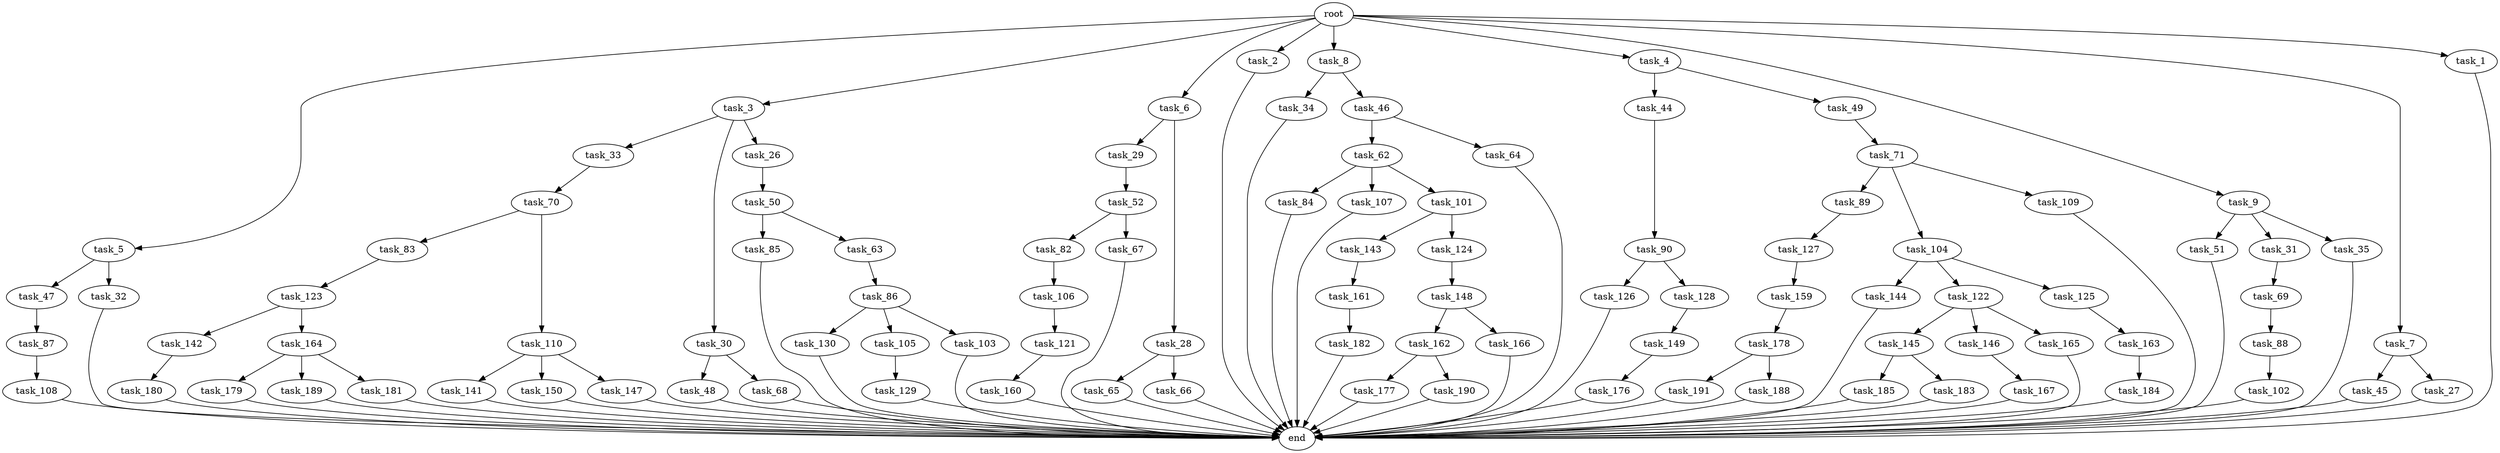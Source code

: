digraph G {
  task_65 [size="13743895347.200001"];
  task_45 [size="21474836480.000000"];
  task_89 [size="42090679500.800003"];
  task_5 [size="102.400000"];
  task_47 [size="13743895347.200001"];
  task_179 [size="54975581388.800003"];
  task_3 [size="102.400000"];
  task_6 [size="102.400000"];
  task_141 [size="54975581388.800003"];
  task_2 [size="102.400000"];
  task_8 [size="102.400000"];
  task_150 [size="54975581388.800003"];
  task_44 [size="42090679500.800003"];
  task_163 [size="13743895347.200001"];
  task_69 [size="13743895347.200001"];
  task_84 [size="21474836480.000000"];
  task_49 [size="42090679500.800003"];
  task_184 [size="85899345920.000000"];
  task_86 [size="54975581388.800003"];
  task_145 [size="85899345920.000000"];
  task_82 [size="3435973836.800000"];
  task_177 [size="54975581388.800003"];
  task_144 [size="42090679500.800003"];
  task_33 [size="21474836480.000000"];
  task_130 [size="21474836480.000000"];
  task_189 [size="54975581388.800003"];
  task_71 [size="85899345920.000000"];
  task_160 [size="42090679500.800003"];
  task_105 [size="21474836480.000000"];
  task_48 [size="54975581388.800003"];
  task_4 [size="102.400000"];
  task_104 [size="42090679500.800003"];
  task_185 [size="30923764531.200001"];
  task_176 [size="3435973836.800000"];
  task_181 [size="54975581388.800003"];
  task_85 [size="54975581388.800003"];
  task_109 [size="42090679500.800003"];
  task_149 [size="54975581388.800003"];
  task_50 [size="21474836480.000000"];
  task_34 [size="3435973836.800000"];
  task_161 [size="69578470195.199997"];
  task_83 [size="85899345920.000000"];
  task_147 [size="54975581388.800003"];
  task_103 [size="21474836480.000000"];
  task_110 [size="85899345920.000000"];
  task_62 [size="7730941132.800000"];
  task_9 [size="102.400000"];
  task_46 [size="3435973836.800000"];
  task_127 [size="7730941132.800000"];
  task_121 [size="69578470195.199997"];
  task_107 [size="21474836480.000000"];
  task_126 [size="30923764531.200001"];
  task_27 [size="21474836480.000000"];
  task_191 [size="30923764531.200001"];
  end [size="0.000000"];
  task_143 [size="42090679500.800003"];
  task_51 [size="69578470195.199997"];
  task_66 [size="13743895347.200001"];
  task_142 [size="69578470195.199997"];
  root [size="0.000000"];
  task_106 [size="7730941132.800000"];
  task_146 [size="85899345920.000000"];
  task_32 [size="13743895347.200001"];
  task_30 [size="21474836480.000000"];
  task_188 [size="30923764531.200001"];
  task_180 [size="54975581388.800003"];
  task_129 [size="7730941132.800000"];
  task_88 [size="42090679500.800003"];
  task_26 [size="21474836480.000000"];
  task_190 [size="54975581388.800003"];
  task_87 [size="54975581388.800003"];
  task_29 [size="85899345920.000000"];
  task_31 [size="69578470195.199997"];
  task_165 [size="85899345920.000000"];
  task_122 [size="42090679500.800003"];
  task_63 [size="54975581388.800003"];
  task_52 [size="21474836480.000000"];
  task_162 [size="3435973836.800000"];
  task_101 [size="21474836480.000000"];
  task_35 [size="69578470195.199997"];
  task_167 [size="69578470195.199997"];
  task_67 [size="3435973836.800000"];
  task_178 [size="42090679500.800003"];
  task_159 [size="7730941132.800000"];
  task_125 [size="42090679500.800003"];
  task_102 [size="7730941132.800000"];
  task_124 [size="42090679500.800003"];
  task_166 [size="3435973836.800000"];
  task_7 [size="102.400000"];
  task_164 [size="69578470195.199997"];
  task_90 [size="30923764531.200001"];
  task_128 [size="30923764531.200001"];
  task_148 [size="21474836480.000000"];
  task_1 [size="102.400000"];
  task_108 [size="69578470195.199997"];
  task_68 [size="54975581388.800003"];
  task_183 [size="30923764531.200001"];
  task_182 [size="13743895347.200001"];
  task_70 [size="3435973836.800000"];
  task_28 [size="85899345920.000000"];
  task_64 [size="7730941132.800000"];
  task_123 [size="7730941132.800000"];

  task_65 -> end [size="1.000000"];
  task_45 -> end [size="1.000000"];
  task_89 -> task_127 [size="75497472.000000"];
  task_5 -> task_47 [size="134217728.000000"];
  task_5 -> task_32 [size="134217728.000000"];
  task_47 -> task_87 [size="536870912.000000"];
  task_179 -> end [size="1.000000"];
  task_3 -> task_30 [size="209715200.000000"];
  task_3 -> task_26 [size="209715200.000000"];
  task_3 -> task_33 [size="209715200.000000"];
  task_6 -> task_28 [size="838860800.000000"];
  task_6 -> task_29 [size="838860800.000000"];
  task_141 -> end [size="1.000000"];
  task_2 -> end [size="1.000000"];
  task_8 -> task_34 [size="33554432.000000"];
  task_8 -> task_46 [size="33554432.000000"];
  task_150 -> end [size="1.000000"];
  task_44 -> task_90 [size="301989888.000000"];
  task_163 -> task_184 [size="838860800.000000"];
  task_69 -> task_88 [size="411041792.000000"];
  task_84 -> end [size="1.000000"];
  task_49 -> task_71 [size="838860800.000000"];
  task_184 -> end [size="1.000000"];
  task_86 -> task_103 [size="209715200.000000"];
  task_86 -> task_105 [size="209715200.000000"];
  task_86 -> task_130 [size="209715200.000000"];
  task_145 -> task_185 [size="301989888.000000"];
  task_145 -> task_183 [size="301989888.000000"];
  task_82 -> task_106 [size="75497472.000000"];
  task_177 -> end [size="1.000000"];
  task_144 -> end [size="1.000000"];
  task_33 -> task_70 [size="33554432.000000"];
  task_130 -> end [size="1.000000"];
  task_189 -> end [size="1.000000"];
  task_71 -> task_104 [size="411041792.000000"];
  task_71 -> task_89 [size="411041792.000000"];
  task_71 -> task_109 [size="411041792.000000"];
  task_160 -> end [size="1.000000"];
  task_105 -> task_129 [size="75497472.000000"];
  task_48 -> end [size="1.000000"];
  task_4 -> task_49 [size="411041792.000000"];
  task_4 -> task_44 [size="411041792.000000"];
  task_104 -> task_122 [size="411041792.000000"];
  task_104 -> task_125 [size="411041792.000000"];
  task_104 -> task_144 [size="411041792.000000"];
  task_185 -> end [size="1.000000"];
  task_176 -> end [size="1.000000"];
  task_181 -> end [size="1.000000"];
  task_85 -> end [size="1.000000"];
  task_109 -> end [size="1.000000"];
  task_149 -> task_176 [size="33554432.000000"];
  task_50 -> task_63 [size="536870912.000000"];
  task_50 -> task_85 [size="536870912.000000"];
  task_34 -> end [size="1.000000"];
  task_161 -> task_182 [size="134217728.000000"];
  task_83 -> task_123 [size="75497472.000000"];
  task_147 -> end [size="1.000000"];
  task_103 -> end [size="1.000000"];
  task_110 -> task_141 [size="536870912.000000"];
  task_110 -> task_147 [size="536870912.000000"];
  task_110 -> task_150 [size="536870912.000000"];
  task_62 -> task_84 [size="209715200.000000"];
  task_62 -> task_101 [size="209715200.000000"];
  task_62 -> task_107 [size="209715200.000000"];
  task_9 -> task_31 [size="679477248.000000"];
  task_9 -> task_51 [size="679477248.000000"];
  task_9 -> task_35 [size="679477248.000000"];
  task_46 -> task_62 [size="75497472.000000"];
  task_46 -> task_64 [size="75497472.000000"];
  task_127 -> task_159 [size="75497472.000000"];
  task_121 -> task_160 [size="411041792.000000"];
  task_107 -> end [size="1.000000"];
  task_126 -> end [size="1.000000"];
  task_27 -> end [size="1.000000"];
  task_191 -> end [size="1.000000"];
  task_143 -> task_161 [size="679477248.000000"];
  task_51 -> end [size="1.000000"];
  task_66 -> end [size="1.000000"];
  task_142 -> task_180 [size="536870912.000000"];
  root -> task_8 [size="1.000000"];
  root -> task_9 [size="1.000000"];
  root -> task_3 [size="1.000000"];
  root -> task_7 [size="1.000000"];
  root -> task_6 [size="1.000000"];
  root -> task_1 [size="1.000000"];
  root -> task_5 [size="1.000000"];
  root -> task_2 [size="1.000000"];
  root -> task_4 [size="1.000000"];
  task_106 -> task_121 [size="679477248.000000"];
  task_146 -> task_167 [size="679477248.000000"];
  task_32 -> end [size="1.000000"];
  task_30 -> task_48 [size="536870912.000000"];
  task_30 -> task_68 [size="536870912.000000"];
  task_188 -> end [size="1.000000"];
  task_180 -> end [size="1.000000"];
  task_129 -> end [size="1.000000"];
  task_88 -> task_102 [size="75497472.000000"];
  task_26 -> task_50 [size="209715200.000000"];
  task_190 -> end [size="1.000000"];
  task_87 -> task_108 [size="679477248.000000"];
  task_29 -> task_52 [size="209715200.000000"];
  task_31 -> task_69 [size="134217728.000000"];
  task_165 -> end [size="1.000000"];
  task_122 -> task_145 [size="838860800.000000"];
  task_122 -> task_146 [size="838860800.000000"];
  task_122 -> task_165 [size="838860800.000000"];
  task_63 -> task_86 [size="536870912.000000"];
  task_52 -> task_67 [size="33554432.000000"];
  task_52 -> task_82 [size="33554432.000000"];
  task_162 -> task_177 [size="536870912.000000"];
  task_162 -> task_190 [size="536870912.000000"];
  task_101 -> task_124 [size="411041792.000000"];
  task_101 -> task_143 [size="411041792.000000"];
  task_35 -> end [size="1.000000"];
  task_167 -> end [size="1.000000"];
  task_67 -> end [size="1.000000"];
  task_178 -> task_188 [size="301989888.000000"];
  task_178 -> task_191 [size="301989888.000000"];
  task_159 -> task_178 [size="411041792.000000"];
  task_125 -> task_163 [size="134217728.000000"];
  task_102 -> end [size="1.000000"];
  task_124 -> task_148 [size="209715200.000000"];
  task_166 -> end [size="1.000000"];
  task_7 -> task_27 [size="209715200.000000"];
  task_7 -> task_45 [size="209715200.000000"];
  task_164 -> task_181 [size="536870912.000000"];
  task_164 -> task_179 [size="536870912.000000"];
  task_164 -> task_189 [size="536870912.000000"];
  task_90 -> task_126 [size="301989888.000000"];
  task_90 -> task_128 [size="301989888.000000"];
  task_128 -> task_149 [size="536870912.000000"];
  task_148 -> task_162 [size="33554432.000000"];
  task_148 -> task_166 [size="33554432.000000"];
  task_1 -> end [size="1.000000"];
  task_108 -> end [size="1.000000"];
  task_68 -> end [size="1.000000"];
  task_183 -> end [size="1.000000"];
  task_182 -> end [size="1.000000"];
  task_70 -> task_83 [size="838860800.000000"];
  task_70 -> task_110 [size="838860800.000000"];
  task_28 -> task_65 [size="134217728.000000"];
  task_28 -> task_66 [size="134217728.000000"];
  task_64 -> end [size="1.000000"];
  task_123 -> task_164 [size="679477248.000000"];
  task_123 -> task_142 [size="679477248.000000"];
}
